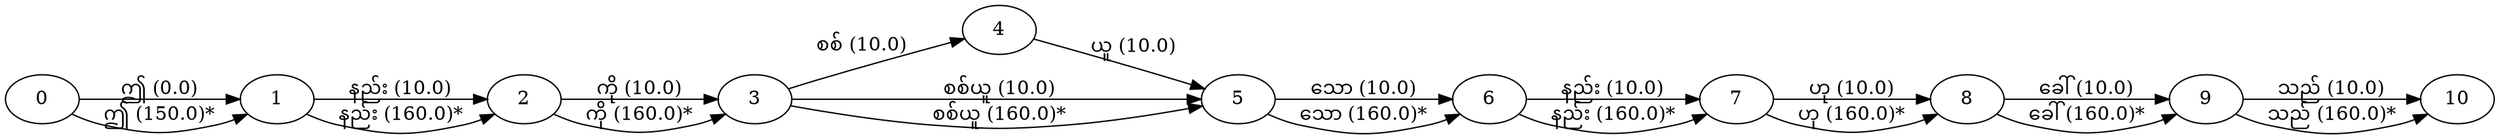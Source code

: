 digraph DAG {
  rankdir=LR;
  0 -> 1 [label="ဤ (0.0)"];
  0 -> 1 [label="ဤ (150.0)*"];
  1 -> 2 [label="နည်း (10.0)"];
  1 -> 2 [label="နည်း (160.0)*"];
  2 -> 3 [label="ကို (10.0)"];
  2 -> 3 [label="ကို (160.0)*"];
  3 -> 4 [label="စစ် (10.0)"];
  3 -> 5 [label="စစ်ယူ (10.0)"];
  3 -> 5 [label="စစ်ယူ (160.0)*"];
  4 -> 5 [label="ယူ (10.0)"];
  5 -> 6 [label="သော (10.0)"];
  5 -> 6 [label="သော (160.0)*"];
  6 -> 7 [label="နည်း (10.0)"];
  6 -> 7 [label="နည်း (160.0)*"];
  7 -> 8 [label="ဟု (10.0)"];
  7 -> 8 [label="ဟု (160.0)*"];
  8 -> 9 [label="ခေါ် (10.0)"];
  8 -> 9 [label="ခေါ် (160.0)*"];
  9 -> 10 [label="သည် (10.0)"];
  9 -> 10 [label="သည် (160.0)*"];
}